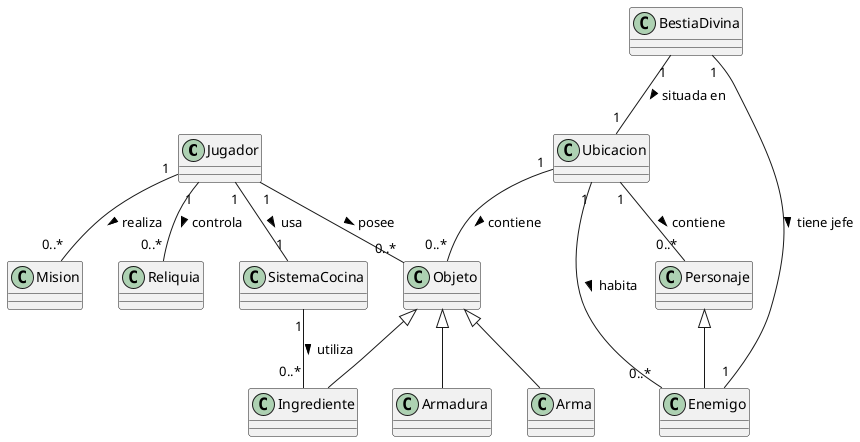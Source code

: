 @startuml

Jugador "1" -- "0..*" Objeto: posee >
Jugador "1" -- "0..*" Mision: realiza >
Jugador "1" -- "0..*" Reliquia: controla >

Personaje <|-- Enemigo

Objeto <|-- Arma
Objeto <|-- Armadura
Objeto <|-- Ingrediente

Ubicacion "1" -- "0..*" Personaje: contiene >
Ubicacion "1" -- "0..*" Enemigo: habita >
Ubicacion "1" -- "0..*" Objeto: contiene >

BestiaDivina "1" -- "1" Enemigo: tiene jefe >
BestiaDivina "1" -- "1" Ubicacion: situada en >

Jugador "1" -- "1" SistemaCocina: usa >
SistemaCocina "1" -- "0..*" Ingrediente: utiliza >

@enduml